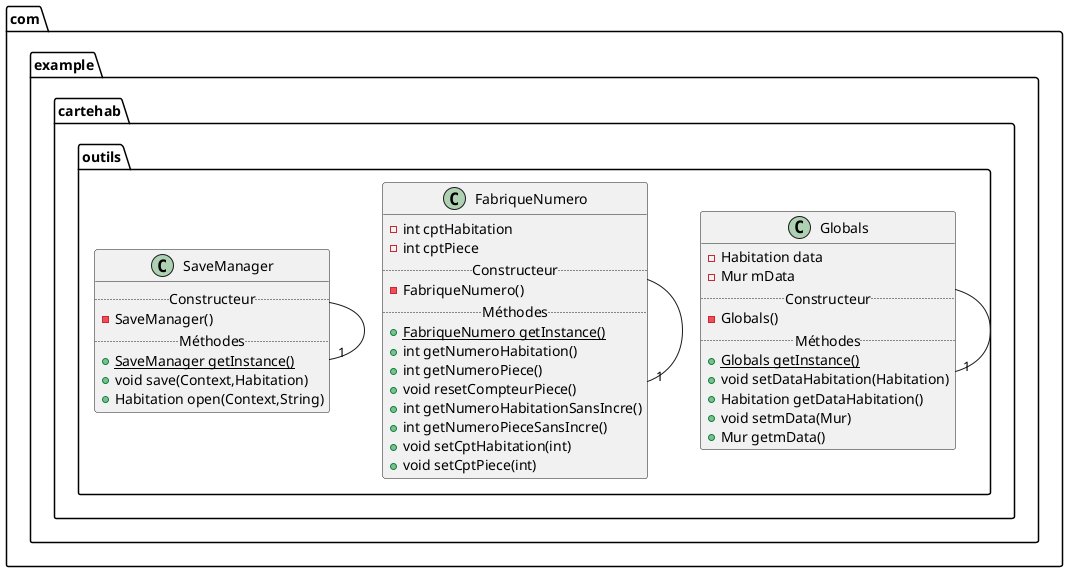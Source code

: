 @startuml
class com.example.cartehab.outils.Globals {
- Habitation data
- Mur mData
.. Constructeur ..
- Globals()
.. Méthodes..
+ {static} Globals getInstance()
+ void setDataHabitation(Habitation)
+ Habitation getDataHabitation()
+ void setmData(Mur)
+ Mur getmData()
}
class com.example.cartehab.outils.FabriqueNumero {
- int cptHabitation
- int cptPiece
.. Constructeur ..
- FabriqueNumero()
.. Méthodes..
+ {static} FabriqueNumero getInstance()
+ int getNumeroHabitation()
+ int getNumeroPiece()
+ void resetCompteurPiece()
+ int getNumeroHabitationSansIncre()
+ int getNumeroPieceSansIncre()
+ void setCptHabitation(int)
+ void setCptPiece(int)
}
class com.example.cartehab.outils.SaveManager {
.. Constructeur ..
- SaveManager()
.. Méthodes..
+ {static} SaveManager getInstance()
+ void save(Context,Habitation)
+ Habitation open(Context,String)
}

com.example.cartehab.outils.SaveManager -- "1" com.example.cartehab.outils.SaveManager
com.example.cartehab.outils.FabriqueNumero -- "1" com.example.cartehab.outils.FabriqueNumero
com.example.cartehab.outils.Globals -- "1" com.example.cartehab.outils.Globals
@enduml